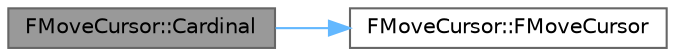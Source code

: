 digraph "FMoveCursor::Cardinal"
{
 // INTERACTIVE_SVG=YES
 // LATEX_PDF_SIZE
  bgcolor="transparent";
  edge [fontname=Helvetica,fontsize=10,labelfontname=Helvetica,labelfontsize=10];
  node [fontname=Helvetica,fontsize=10,shape=box,height=0.2,width=0.4];
  rankdir="LR";
  Node1 [id="Node000001",label="FMoveCursor::Cardinal",height=0.2,width=0.4,color="gray40", fillcolor="grey60", style="filled", fontcolor="black",tooltip="Creates a MoveCursor action that describes moving by a single character in any of the cardinal direct..."];
  Node1 -> Node2 [id="edge1_Node000001_Node000002",color="steelblue1",style="solid",tooltip=" "];
  Node2 [id="Node000002",label="FMoveCursor::FMoveCursor",height=0.2,width=0.4,color="grey40", fillcolor="white", style="filled",URL="$d2/d22/classFMoveCursor.html#a5e3344ebe01f837902086f7a5617b0e8",tooltip=" "];
}
